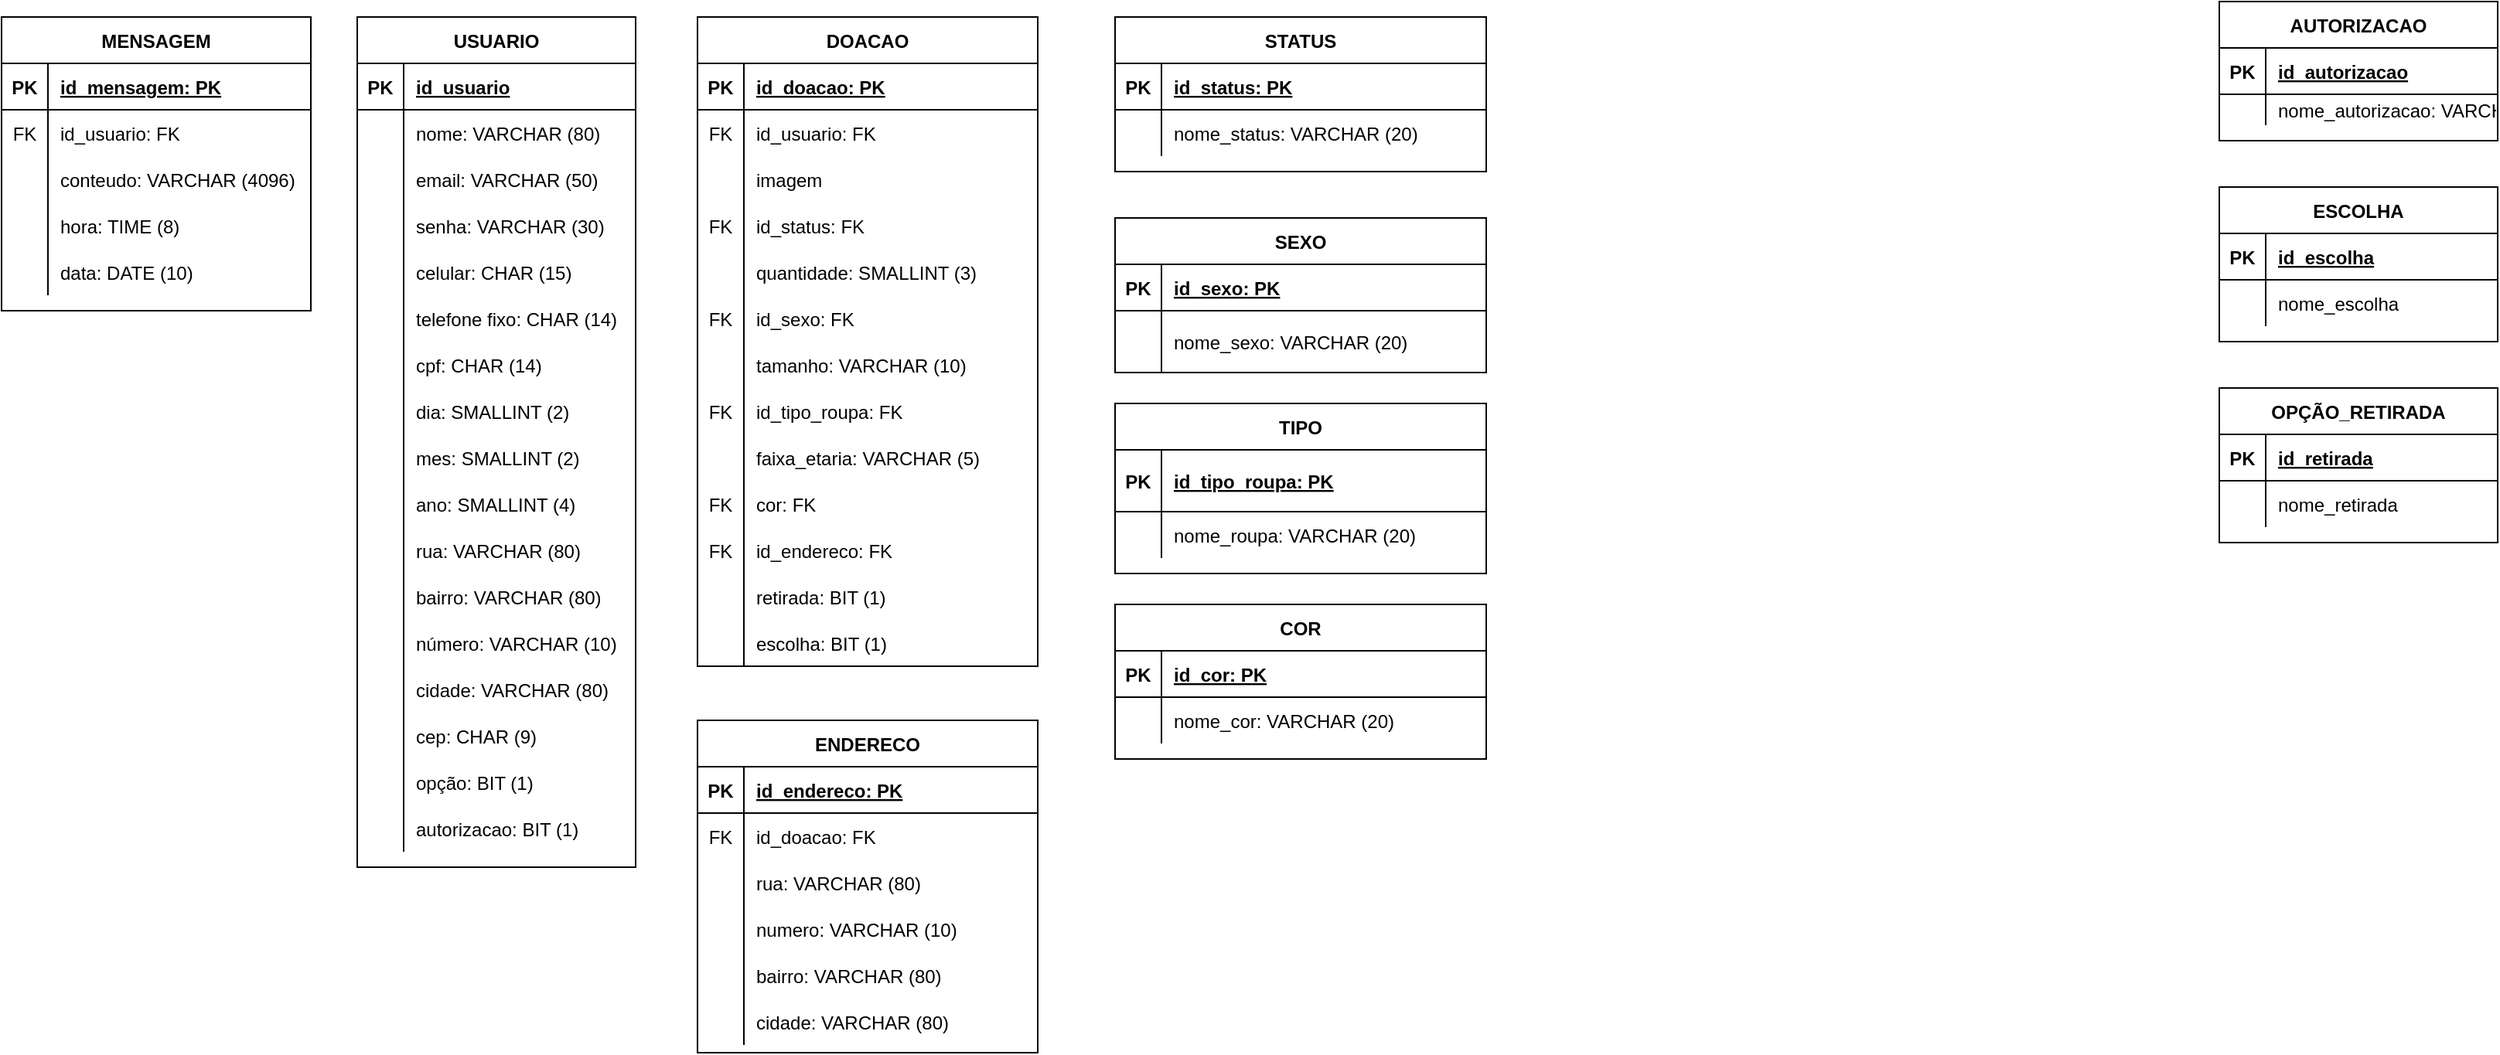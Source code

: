 <mxfile>
    <diagram id="WdIqG_WrLIGynlAPMwND" name="Page-1">
        <mxGraphModel dx="513" dy="622" grid="1" gridSize="10" guides="1" tooltips="1" connect="1" arrows="1" fold="1" page="1" pageScale="1" pageWidth="827" pageHeight="1169" math="0" shadow="0">
            <root>
                <mxCell id="0"/>
                <mxCell id="1" parent="0"/>
                <mxCell id="_N3pJeValZfJ7dZOdh7B-1" value="MENSAGEM" style="shape=table;startSize=30;container=1;collapsible=1;childLayout=tableLayout;fixedRows=1;rowLines=0;fontStyle=1;align=center;resizeLast=1;" parent="1" vertex="1">
                    <mxGeometry x="40" y="40" width="200" height="190" as="geometry"/>
                </mxCell>
                <mxCell id="_N3pJeValZfJ7dZOdh7B-2" value="" style="shape=partialRectangle;collapsible=0;dropTarget=0;pointerEvents=0;fillColor=none;top=0;left=0;bottom=1;right=0;points=[[0,0.5],[1,0.5]];portConstraint=eastwest;" parent="_N3pJeValZfJ7dZOdh7B-1" vertex="1">
                    <mxGeometry y="30" width="200" height="30" as="geometry"/>
                </mxCell>
                <mxCell id="_N3pJeValZfJ7dZOdh7B-3" value="PK" style="shape=partialRectangle;connectable=0;fillColor=none;top=0;left=0;bottom=0;right=0;fontStyle=1;overflow=hidden;" parent="_N3pJeValZfJ7dZOdh7B-2" vertex="1">
                    <mxGeometry width="30" height="30" as="geometry"/>
                </mxCell>
                <mxCell id="_N3pJeValZfJ7dZOdh7B-4" value="id_mensagem: PK" style="shape=partialRectangle;connectable=0;fillColor=none;top=0;left=0;bottom=0;right=0;align=left;spacingLeft=6;fontStyle=5;overflow=hidden;" parent="_N3pJeValZfJ7dZOdh7B-2" vertex="1">
                    <mxGeometry x="30" width="170" height="30" as="geometry"/>
                </mxCell>
                <mxCell id="_N3pJeValZfJ7dZOdh7B-48" value="" style="shape=partialRectangle;collapsible=0;dropTarget=0;pointerEvents=0;fillColor=none;top=0;left=0;bottom=0;right=0;points=[[0,0.5],[1,0.5]];portConstraint=eastwest;" parent="_N3pJeValZfJ7dZOdh7B-1" vertex="1">
                    <mxGeometry y="60" width="200" height="30" as="geometry"/>
                </mxCell>
                <mxCell id="_N3pJeValZfJ7dZOdh7B-49" value="FK" style="shape=partialRectangle;connectable=0;fillColor=none;top=0;left=0;bottom=0;right=0;fontStyle=0;overflow=hidden;" parent="_N3pJeValZfJ7dZOdh7B-48" vertex="1">
                    <mxGeometry width="30" height="30" as="geometry"/>
                </mxCell>
                <mxCell id="_N3pJeValZfJ7dZOdh7B-50" value="id_usuario: FK" style="shape=partialRectangle;connectable=0;fillColor=none;top=0;left=0;bottom=0;right=0;align=left;spacingLeft=6;fontStyle=0;overflow=hidden;" parent="_N3pJeValZfJ7dZOdh7B-48" vertex="1">
                    <mxGeometry x="30" width="170" height="30" as="geometry"/>
                </mxCell>
                <mxCell id="_N3pJeValZfJ7dZOdh7B-8" value="" style="shape=partialRectangle;collapsible=0;dropTarget=0;pointerEvents=0;fillColor=none;top=0;left=0;bottom=0;right=0;points=[[0,0.5],[1,0.5]];portConstraint=eastwest;" parent="_N3pJeValZfJ7dZOdh7B-1" vertex="1">
                    <mxGeometry y="90" width="200" height="30" as="geometry"/>
                </mxCell>
                <mxCell id="_N3pJeValZfJ7dZOdh7B-9" value="" style="shape=partialRectangle;connectable=0;fillColor=none;top=0;left=0;bottom=0;right=0;editable=1;overflow=hidden;" parent="_N3pJeValZfJ7dZOdh7B-8" vertex="1">
                    <mxGeometry width="30" height="30" as="geometry"/>
                </mxCell>
                <mxCell id="_N3pJeValZfJ7dZOdh7B-10" value="conteudo: VARCHAR (4096)" style="shape=partialRectangle;connectable=0;fillColor=none;top=0;left=0;bottom=0;right=0;align=left;spacingLeft=6;overflow=hidden;" parent="_N3pJeValZfJ7dZOdh7B-8" vertex="1">
                    <mxGeometry x="30" width="170" height="30" as="geometry"/>
                </mxCell>
                <mxCell id="_N3pJeValZfJ7dZOdh7B-11" value="" style="shape=partialRectangle;collapsible=0;dropTarget=0;pointerEvents=0;fillColor=none;top=0;left=0;bottom=0;right=0;points=[[0,0.5],[1,0.5]];portConstraint=eastwest;" parent="_N3pJeValZfJ7dZOdh7B-1" vertex="1">
                    <mxGeometry y="120" width="200" height="30" as="geometry"/>
                </mxCell>
                <mxCell id="_N3pJeValZfJ7dZOdh7B-12" value="" style="shape=partialRectangle;connectable=0;fillColor=none;top=0;left=0;bottom=0;right=0;editable=1;overflow=hidden;" parent="_N3pJeValZfJ7dZOdh7B-11" vertex="1">
                    <mxGeometry width="30" height="30" as="geometry"/>
                </mxCell>
                <mxCell id="_N3pJeValZfJ7dZOdh7B-13" value="hora: TIME (8)" style="shape=partialRectangle;connectable=0;fillColor=none;top=0;left=0;bottom=0;right=0;align=left;spacingLeft=6;overflow=hidden;" parent="_N3pJeValZfJ7dZOdh7B-11" vertex="1">
                    <mxGeometry x="30" width="170" height="30" as="geometry"/>
                </mxCell>
                <mxCell id="_N3pJeValZfJ7dZOdh7B-41" value="" style="shape=partialRectangle;collapsible=0;dropTarget=0;pointerEvents=0;fillColor=none;top=0;left=0;bottom=0;right=0;points=[[0,0.5],[1,0.5]];portConstraint=eastwest;" parent="_N3pJeValZfJ7dZOdh7B-1" vertex="1">
                    <mxGeometry y="150" width="200" height="30" as="geometry"/>
                </mxCell>
                <mxCell id="_N3pJeValZfJ7dZOdh7B-42" value="" style="shape=partialRectangle;connectable=0;fillColor=none;top=0;left=0;bottom=0;right=0;editable=1;overflow=hidden;" parent="_N3pJeValZfJ7dZOdh7B-41" vertex="1">
                    <mxGeometry width="30" height="30" as="geometry"/>
                </mxCell>
                <mxCell id="_N3pJeValZfJ7dZOdh7B-43" value="data: DATE (10)" style="shape=partialRectangle;connectable=0;fillColor=none;top=0;left=0;bottom=0;right=0;align=left;spacingLeft=6;overflow=hidden;" parent="_N3pJeValZfJ7dZOdh7B-41" vertex="1">
                    <mxGeometry x="30" width="170" height="30" as="geometry"/>
                </mxCell>
                <mxCell id="_N3pJeValZfJ7dZOdh7B-14" value="USUARIO" style="shape=table;startSize=30;container=1;collapsible=1;childLayout=tableLayout;fixedRows=1;rowLines=0;fontStyle=1;align=center;resizeLast=1;" parent="1" vertex="1">
                    <mxGeometry x="270" y="40" width="180" height="550" as="geometry"/>
                </mxCell>
                <mxCell id="_N3pJeValZfJ7dZOdh7B-15" value="" style="shape=partialRectangle;collapsible=0;dropTarget=0;pointerEvents=0;fillColor=none;top=0;left=0;bottom=1;right=0;points=[[0,0.5],[1,0.5]];portConstraint=eastwest;" parent="_N3pJeValZfJ7dZOdh7B-14" vertex="1">
                    <mxGeometry y="30" width="180" height="30" as="geometry"/>
                </mxCell>
                <mxCell id="_N3pJeValZfJ7dZOdh7B-16" value="PK" style="shape=partialRectangle;connectable=0;fillColor=none;top=0;left=0;bottom=0;right=0;fontStyle=1;overflow=hidden;" parent="_N3pJeValZfJ7dZOdh7B-15" vertex="1">
                    <mxGeometry width="30" height="30" as="geometry"/>
                </mxCell>
                <mxCell id="_N3pJeValZfJ7dZOdh7B-17" value="id_usuario" style="shape=partialRectangle;connectable=0;fillColor=none;top=0;left=0;bottom=0;right=0;align=left;spacingLeft=6;fontStyle=5;overflow=hidden;" parent="_N3pJeValZfJ7dZOdh7B-15" vertex="1">
                    <mxGeometry x="30" width="150" height="30" as="geometry"/>
                </mxCell>
                <mxCell id="_N3pJeValZfJ7dZOdh7B-21" value="" style="shape=partialRectangle;collapsible=0;dropTarget=0;pointerEvents=0;fillColor=none;top=0;left=0;bottom=0;right=0;points=[[0,0.5],[1,0.5]];portConstraint=eastwest;" parent="_N3pJeValZfJ7dZOdh7B-14" vertex="1">
                    <mxGeometry y="60" width="180" height="30" as="geometry"/>
                </mxCell>
                <mxCell id="_N3pJeValZfJ7dZOdh7B-22" value="" style="shape=partialRectangle;connectable=0;fillColor=none;top=0;left=0;bottom=0;right=0;editable=1;overflow=hidden;" parent="_N3pJeValZfJ7dZOdh7B-21" vertex="1">
                    <mxGeometry width="30" height="30" as="geometry"/>
                </mxCell>
                <mxCell id="_N3pJeValZfJ7dZOdh7B-23" value="nome: VARCHAR (80) " style="shape=partialRectangle;connectable=0;fillColor=none;top=0;left=0;bottom=0;right=0;align=left;spacingLeft=6;overflow=hidden;" parent="_N3pJeValZfJ7dZOdh7B-21" vertex="1">
                    <mxGeometry x="30" width="150" height="30" as="geometry"/>
                </mxCell>
                <mxCell id="_N3pJeValZfJ7dZOdh7B-51" value="" style="shape=partialRectangle;collapsible=0;dropTarget=0;pointerEvents=0;fillColor=none;top=0;left=0;bottom=0;right=0;points=[[0,0.5],[1,0.5]];portConstraint=eastwest;" parent="_N3pJeValZfJ7dZOdh7B-14" vertex="1">
                    <mxGeometry y="90" width="180" height="30" as="geometry"/>
                </mxCell>
                <mxCell id="_N3pJeValZfJ7dZOdh7B-52" value="" style="shape=partialRectangle;connectable=0;fillColor=none;top=0;left=0;bottom=0;right=0;editable=1;overflow=hidden;" parent="_N3pJeValZfJ7dZOdh7B-51" vertex="1">
                    <mxGeometry width="30" height="30" as="geometry"/>
                </mxCell>
                <mxCell id="_N3pJeValZfJ7dZOdh7B-53" value="email: VARCHAR (50)" style="shape=partialRectangle;connectable=0;fillColor=none;top=0;left=0;bottom=0;right=0;align=left;spacingLeft=6;overflow=hidden;" parent="_N3pJeValZfJ7dZOdh7B-51" vertex="1">
                    <mxGeometry x="30" width="150" height="30" as="geometry"/>
                </mxCell>
                <mxCell id="_N3pJeValZfJ7dZOdh7B-54" value="" style="shape=partialRectangle;collapsible=0;dropTarget=0;pointerEvents=0;fillColor=none;top=0;left=0;bottom=0;right=0;points=[[0,0.5],[1,0.5]];portConstraint=eastwest;" parent="_N3pJeValZfJ7dZOdh7B-14" vertex="1">
                    <mxGeometry y="120" width="180" height="30" as="geometry"/>
                </mxCell>
                <mxCell id="_N3pJeValZfJ7dZOdh7B-55" value="" style="shape=partialRectangle;connectable=0;fillColor=none;top=0;left=0;bottom=0;right=0;editable=1;overflow=hidden;" parent="_N3pJeValZfJ7dZOdh7B-54" vertex="1">
                    <mxGeometry width="30" height="30" as="geometry"/>
                </mxCell>
                <mxCell id="_N3pJeValZfJ7dZOdh7B-56" value="senha: VARCHAR (30)" style="shape=partialRectangle;connectable=0;fillColor=none;top=0;left=0;bottom=0;right=0;align=left;spacingLeft=6;overflow=hidden;" parent="_N3pJeValZfJ7dZOdh7B-54" vertex="1">
                    <mxGeometry x="30" width="150" height="30" as="geometry"/>
                </mxCell>
                <mxCell id="_N3pJeValZfJ7dZOdh7B-57" value="" style="shape=partialRectangle;collapsible=0;dropTarget=0;pointerEvents=0;fillColor=none;top=0;left=0;bottom=0;right=0;points=[[0,0.5],[1,0.5]];portConstraint=eastwest;" parent="_N3pJeValZfJ7dZOdh7B-14" vertex="1">
                    <mxGeometry y="150" width="180" height="30" as="geometry"/>
                </mxCell>
                <mxCell id="_N3pJeValZfJ7dZOdh7B-58" value="" style="shape=partialRectangle;connectable=0;fillColor=none;top=0;left=0;bottom=0;right=0;editable=1;overflow=hidden;" parent="_N3pJeValZfJ7dZOdh7B-57" vertex="1">
                    <mxGeometry width="30" height="30" as="geometry"/>
                </mxCell>
                <mxCell id="_N3pJeValZfJ7dZOdh7B-59" value="celular: CHAR (15)" style="shape=partialRectangle;connectable=0;fillColor=none;top=0;left=0;bottom=0;right=0;align=left;spacingLeft=6;overflow=hidden;" parent="_N3pJeValZfJ7dZOdh7B-57" vertex="1">
                    <mxGeometry x="30" width="150" height="30" as="geometry"/>
                </mxCell>
                <mxCell id="_N3pJeValZfJ7dZOdh7B-60" value="" style="shape=partialRectangle;collapsible=0;dropTarget=0;pointerEvents=0;fillColor=none;top=0;left=0;bottom=0;right=0;points=[[0,0.5],[1,0.5]];portConstraint=eastwest;" parent="_N3pJeValZfJ7dZOdh7B-14" vertex="1">
                    <mxGeometry y="180" width="180" height="30" as="geometry"/>
                </mxCell>
                <mxCell id="_N3pJeValZfJ7dZOdh7B-61" value="" style="shape=partialRectangle;connectable=0;fillColor=none;top=0;left=0;bottom=0;right=0;editable=1;overflow=hidden;" parent="_N3pJeValZfJ7dZOdh7B-60" vertex="1">
                    <mxGeometry width="30" height="30" as="geometry"/>
                </mxCell>
                <mxCell id="_N3pJeValZfJ7dZOdh7B-62" value="telefone fixo: CHAR (14)" style="shape=partialRectangle;connectable=0;fillColor=none;top=0;left=0;bottom=0;right=0;align=left;spacingLeft=6;overflow=hidden;" parent="_N3pJeValZfJ7dZOdh7B-60" vertex="1">
                    <mxGeometry x="30" width="150" height="30" as="geometry"/>
                </mxCell>
                <mxCell id="_N3pJeValZfJ7dZOdh7B-18" value="" style="shape=partialRectangle;collapsible=0;dropTarget=0;pointerEvents=0;fillColor=none;top=0;left=0;bottom=0;right=0;points=[[0,0.5],[1,0.5]];portConstraint=eastwest;" parent="_N3pJeValZfJ7dZOdh7B-14" vertex="1">
                    <mxGeometry y="210" width="180" height="30" as="geometry"/>
                </mxCell>
                <mxCell id="_N3pJeValZfJ7dZOdh7B-19" value="" style="shape=partialRectangle;connectable=0;fillColor=none;top=0;left=0;bottom=0;right=0;editable=1;overflow=hidden;" parent="_N3pJeValZfJ7dZOdh7B-18" vertex="1">
                    <mxGeometry width="30" height="30" as="geometry"/>
                </mxCell>
                <mxCell id="_N3pJeValZfJ7dZOdh7B-20" value="cpf: CHAR (14)" style="shape=partialRectangle;connectable=0;fillColor=none;top=0;left=0;bottom=0;right=0;align=left;spacingLeft=6;overflow=hidden;" parent="_N3pJeValZfJ7dZOdh7B-18" vertex="1">
                    <mxGeometry x="30" width="150" height="30" as="geometry"/>
                </mxCell>
                <mxCell id="_N3pJeValZfJ7dZOdh7B-24" value="" style="shape=partialRectangle;collapsible=0;dropTarget=0;pointerEvents=0;fillColor=none;top=0;left=0;bottom=0;right=0;points=[[0,0.5],[1,0.5]];portConstraint=eastwest;" parent="_N3pJeValZfJ7dZOdh7B-14" vertex="1">
                    <mxGeometry y="240" width="180" height="30" as="geometry"/>
                </mxCell>
                <mxCell id="_N3pJeValZfJ7dZOdh7B-25" value="" style="shape=partialRectangle;connectable=0;fillColor=none;top=0;left=0;bottom=0;right=0;editable=1;overflow=hidden;" parent="_N3pJeValZfJ7dZOdh7B-24" vertex="1">
                    <mxGeometry width="30" height="30" as="geometry"/>
                </mxCell>
                <mxCell id="_N3pJeValZfJ7dZOdh7B-26" value="dia: SMALLINT (2)" style="shape=partialRectangle;connectable=0;fillColor=none;top=0;left=0;bottom=0;right=0;align=left;spacingLeft=6;overflow=hidden;" parent="_N3pJeValZfJ7dZOdh7B-24" vertex="1">
                    <mxGeometry x="30" width="150" height="30" as="geometry"/>
                </mxCell>
                <mxCell id="5IB92Q8o0LLoQ4hOtrW1-2" value="" style="shape=partialRectangle;collapsible=0;dropTarget=0;pointerEvents=0;fillColor=none;top=0;left=0;bottom=0;right=0;points=[[0,0.5],[1,0.5]];portConstraint=eastwest;" parent="_N3pJeValZfJ7dZOdh7B-14" vertex="1">
                    <mxGeometry y="270" width="180" height="30" as="geometry"/>
                </mxCell>
                <mxCell id="5IB92Q8o0LLoQ4hOtrW1-3" value="" style="shape=partialRectangle;connectable=0;fillColor=none;top=0;left=0;bottom=0;right=0;editable=1;overflow=hidden;" parent="5IB92Q8o0LLoQ4hOtrW1-2" vertex="1">
                    <mxGeometry width="30" height="30" as="geometry"/>
                </mxCell>
                <mxCell id="5IB92Q8o0LLoQ4hOtrW1-4" value="mes: SMALLINT (2)" style="shape=partialRectangle;connectable=0;fillColor=none;top=0;left=0;bottom=0;right=0;align=left;spacingLeft=6;overflow=hidden;" parent="5IB92Q8o0LLoQ4hOtrW1-2" vertex="1">
                    <mxGeometry x="30" width="150" height="30" as="geometry"/>
                </mxCell>
                <mxCell id="5IB92Q8o0LLoQ4hOtrW1-5" value="" style="shape=partialRectangle;collapsible=0;dropTarget=0;pointerEvents=0;fillColor=none;top=0;left=0;bottom=0;right=0;points=[[0,0.5],[1,0.5]];portConstraint=eastwest;" parent="_N3pJeValZfJ7dZOdh7B-14" vertex="1">
                    <mxGeometry y="300" width="180" height="30" as="geometry"/>
                </mxCell>
                <mxCell id="5IB92Q8o0LLoQ4hOtrW1-6" value="" style="shape=partialRectangle;connectable=0;fillColor=none;top=0;left=0;bottom=0;right=0;editable=1;overflow=hidden;" parent="5IB92Q8o0LLoQ4hOtrW1-5" vertex="1">
                    <mxGeometry width="30" height="30" as="geometry"/>
                </mxCell>
                <mxCell id="5IB92Q8o0LLoQ4hOtrW1-7" value="ano: SMALLINT (4)" style="shape=partialRectangle;connectable=0;fillColor=none;top=0;left=0;bottom=0;right=0;align=left;spacingLeft=6;overflow=hidden;" parent="5IB92Q8o0LLoQ4hOtrW1-5" vertex="1">
                    <mxGeometry x="30" width="150" height="30" as="geometry"/>
                </mxCell>
                <mxCell id="_N3pJeValZfJ7dZOdh7B-63" value="" style="shape=partialRectangle;collapsible=0;dropTarget=0;pointerEvents=0;fillColor=none;top=0;left=0;bottom=0;right=0;points=[[0,0.5],[1,0.5]];portConstraint=eastwest;" parent="_N3pJeValZfJ7dZOdh7B-14" vertex="1">
                    <mxGeometry y="330" width="180" height="30" as="geometry"/>
                </mxCell>
                <mxCell id="_N3pJeValZfJ7dZOdh7B-64" value="" style="shape=partialRectangle;connectable=0;fillColor=none;top=0;left=0;bottom=0;right=0;editable=1;overflow=hidden;" parent="_N3pJeValZfJ7dZOdh7B-63" vertex="1">
                    <mxGeometry width="30" height="30" as="geometry"/>
                </mxCell>
                <mxCell id="_N3pJeValZfJ7dZOdh7B-65" value="rua: VARCHAR (80)" style="shape=partialRectangle;connectable=0;fillColor=none;top=0;left=0;bottom=0;right=0;align=left;spacingLeft=6;overflow=hidden;" parent="_N3pJeValZfJ7dZOdh7B-63" vertex="1">
                    <mxGeometry x="30" width="150" height="30" as="geometry"/>
                </mxCell>
                <mxCell id="_N3pJeValZfJ7dZOdh7B-66" value="" style="shape=partialRectangle;collapsible=0;dropTarget=0;pointerEvents=0;fillColor=none;top=0;left=0;bottom=0;right=0;points=[[0,0.5],[1,0.5]];portConstraint=eastwest;" parent="_N3pJeValZfJ7dZOdh7B-14" vertex="1">
                    <mxGeometry y="360" width="180" height="30" as="geometry"/>
                </mxCell>
                <mxCell id="_N3pJeValZfJ7dZOdh7B-67" value="" style="shape=partialRectangle;connectable=0;fillColor=none;top=0;left=0;bottom=0;right=0;editable=1;overflow=hidden;" parent="_N3pJeValZfJ7dZOdh7B-66" vertex="1">
                    <mxGeometry width="30" height="30" as="geometry"/>
                </mxCell>
                <mxCell id="_N3pJeValZfJ7dZOdh7B-68" value="bairro: VARCHAR (80)" style="shape=partialRectangle;connectable=0;fillColor=none;top=0;left=0;bottom=0;right=0;align=left;spacingLeft=6;overflow=hidden;" parent="_N3pJeValZfJ7dZOdh7B-66" vertex="1">
                    <mxGeometry x="30" width="150" height="30" as="geometry"/>
                </mxCell>
                <mxCell id="_N3pJeValZfJ7dZOdh7B-69" value="" style="shape=partialRectangle;collapsible=0;dropTarget=0;pointerEvents=0;fillColor=none;top=0;left=0;bottom=0;right=0;points=[[0,0.5],[1,0.5]];portConstraint=eastwest;" parent="_N3pJeValZfJ7dZOdh7B-14" vertex="1">
                    <mxGeometry y="390" width="180" height="30" as="geometry"/>
                </mxCell>
                <mxCell id="_N3pJeValZfJ7dZOdh7B-70" value="" style="shape=partialRectangle;connectable=0;fillColor=none;top=0;left=0;bottom=0;right=0;editable=1;overflow=hidden;" parent="_N3pJeValZfJ7dZOdh7B-69" vertex="1">
                    <mxGeometry width="30" height="30" as="geometry"/>
                </mxCell>
                <mxCell id="_N3pJeValZfJ7dZOdh7B-71" value="número: VARCHAR (10)" style="shape=partialRectangle;connectable=0;fillColor=none;top=0;left=0;bottom=0;right=0;align=left;spacingLeft=6;overflow=hidden;" parent="_N3pJeValZfJ7dZOdh7B-69" vertex="1">
                    <mxGeometry x="30" width="150" height="30" as="geometry"/>
                </mxCell>
                <mxCell id="_N3pJeValZfJ7dZOdh7B-72" value="" style="shape=partialRectangle;collapsible=0;dropTarget=0;pointerEvents=0;fillColor=none;top=0;left=0;bottom=0;right=0;points=[[0,0.5],[1,0.5]];portConstraint=eastwest;" parent="_N3pJeValZfJ7dZOdh7B-14" vertex="1">
                    <mxGeometry y="420" width="180" height="30" as="geometry"/>
                </mxCell>
                <mxCell id="_N3pJeValZfJ7dZOdh7B-73" value="" style="shape=partialRectangle;connectable=0;fillColor=none;top=0;left=0;bottom=0;right=0;editable=1;overflow=hidden;" parent="_N3pJeValZfJ7dZOdh7B-72" vertex="1">
                    <mxGeometry width="30" height="30" as="geometry"/>
                </mxCell>
                <mxCell id="_N3pJeValZfJ7dZOdh7B-74" value="cidade: VARCHAR (80)" style="shape=partialRectangle;connectable=0;fillColor=none;top=0;left=0;bottom=0;right=0;align=left;spacingLeft=6;overflow=hidden;" parent="_N3pJeValZfJ7dZOdh7B-72" vertex="1">
                    <mxGeometry x="30" width="150" height="30" as="geometry"/>
                </mxCell>
                <mxCell id="f5-6fPK_kJuyyTnH8aLe-5" value="" style="shape=partialRectangle;collapsible=0;dropTarget=0;pointerEvents=0;fillColor=none;top=0;left=0;bottom=0;right=0;points=[[0,0.5],[1,0.5]];portConstraint=eastwest;" parent="_N3pJeValZfJ7dZOdh7B-14" vertex="1">
                    <mxGeometry y="450" width="180" height="30" as="geometry"/>
                </mxCell>
                <mxCell id="f5-6fPK_kJuyyTnH8aLe-6" value="" style="shape=partialRectangle;connectable=0;fillColor=none;top=0;left=0;bottom=0;right=0;editable=1;overflow=hidden;" parent="f5-6fPK_kJuyyTnH8aLe-5" vertex="1">
                    <mxGeometry width="30" height="30" as="geometry"/>
                </mxCell>
                <mxCell id="f5-6fPK_kJuyyTnH8aLe-7" value="cep: CHAR (9)" style="shape=partialRectangle;connectable=0;fillColor=none;top=0;left=0;bottom=0;right=0;align=left;spacingLeft=6;overflow=hidden;" parent="f5-6fPK_kJuyyTnH8aLe-5" vertex="1">
                    <mxGeometry x="30" width="150" height="30" as="geometry"/>
                </mxCell>
                <mxCell id="_N3pJeValZfJ7dZOdh7B-78" value="" style="shape=partialRectangle;collapsible=0;dropTarget=0;pointerEvents=0;fillColor=none;top=0;left=0;bottom=0;right=0;points=[[0,0.5],[1,0.5]];portConstraint=eastwest;" parent="_N3pJeValZfJ7dZOdh7B-14" vertex="1">
                    <mxGeometry y="480" width="180" height="30" as="geometry"/>
                </mxCell>
                <mxCell id="_N3pJeValZfJ7dZOdh7B-79" value="" style="shape=partialRectangle;connectable=0;fillColor=none;top=0;left=0;bottom=0;right=0;editable=1;overflow=hidden;" parent="_N3pJeValZfJ7dZOdh7B-78" vertex="1">
                    <mxGeometry width="30" height="30" as="geometry"/>
                </mxCell>
                <mxCell id="_N3pJeValZfJ7dZOdh7B-80" value="opção: BIT (1) " style="shape=partialRectangle;connectable=0;fillColor=none;top=0;left=0;bottom=0;right=0;align=left;spacingLeft=6;overflow=hidden;" parent="_N3pJeValZfJ7dZOdh7B-78" vertex="1">
                    <mxGeometry x="30" width="150" height="30" as="geometry"/>
                </mxCell>
                <mxCell id="_N3pJeValZfJ7dZOdh7B-75" value="" style="shape=partialRectangle;collapsible=0;dropTarget=0;pointerEvents=0;fillColor=none;top=0;left=0;bottom=0;right=0;points=[[0,0.5],[1,0.5]];portConstraint=eastwest;" parent="_N3pJeValZfJ7dZOdh7B-14" vertex="1">
                    <mxGeometry y="510" width="180" height="30" as="geometry"/>
                </mxCell>
                <mxCell id="_N3pJeValZfJ7dZOdh7B-76" value="" style="shape=partialRectangle;connectable=0;fillColor=none;top=0;left=0;bottom=0;right=0;editable=1;overflow=hidden;" parent="_N3pJeValZfJ7dZOdh7B-75" vertex="1">
                    <mxGeometry width="30" height="30" as="geometry"/>
                </mxCell>
                <mxCell id="_N3pJeValZfJ7dZOdh7B-77" value="autorizacao: BIT (1)" style="shape=partialRectangle;connectable=0;fillColor=none;top=0;left=0;bottom=0;right=0;align=left;spacingLeft=6;overflow=hidden;" parent="_N3pJeValZfJ7dZOdh7B-75" vertex="1">
                    <mxGeometry x="30" width="150" height="30" as="geometry"/>
                </mxCell>
                <mxCell id="_N3pJeValZfJ7dZOdh7B-27" value="DOACAO" style="shape=table;startSize=30;container=1;collapsible=1;childLayout=tableLayout;fixedRows=1;rowLines=0;fontStyle=1;align=center;resizeLast=1;" parent="1" vertex="1">
                    <mxGeometry x="490" y="40" width="220" height="420" as="geometry"/>
                </mxCell>
                <mxCell id="_N3pJeValZfJ7dZOdh7B-28" value="" style="shape=partialRectangle;collapsible=0;dropTarget=0;pointerEvents=0;fillColor=none;top=0;left=0;bottom=1;right=0;points=[[0,0.5],[1,0.5]];portConstraint=eastwest;" parent="_N3pJeValZfJ7dZOdh7B-27" vertex="1">
                    <mxGeometry y="30" width="220" height="30" as="geometry"/>
                </mxCell>
                <mxCell id="_N3pJeValZfJ7dZOdh7B-29" value="PK" style="shape=partialRectangle;connectable=0;fillColor=none;top=0;left=0;bottom=0;right=0;fontStyle=1;overflow=hidden;" parent="_N3pJeValZfJ7dZOdh7B-28" vertex="1">
                    <mxGeometry width="30" height="30" as="geometry"/>
                </mxCell>
                <mxCell id="_N3pJeValZfJ7dZOdh7B-30" value="id_doacao: PK" style="shape=partialRectangle;connectable=0;fillColor=none;top=0;left=0;bottom=0;right=0;align=left;spacingLeft=6;fontStyle=5;overflow=hidden;" parent="_N3pJeValZfJ7dZOdh7B-28" vertex="1">
                    <mxGeometry x="30" width="190" height="30" as="geometry"/>
                </mxCell>
                <mxCell id="_N3pJeValZfJ7dZOdh7B-81" value="" style="shape=partialRectangle;collapsible=0;dropTarget=0;pointerEvents=0;fillColor=none;top=0;left=0;bottom=0;right=0;points=[[0,0.5],[1,0.5]];portConstraint=eastwest;" parent="_N3pJeValZfJ7dZOdh7B-27" vertex="1">
                    <mxGeometry y="60" width="220" height="30" as="geometry"/>
                </mxCell>
                <mxCell id="_N3pJeValZfJ7dZOdh7B-82" value="FK" style="shape=partialRectangle;connectable=0;fillColor=none;top=0;left=0;bottom=0;right=0;fontStyle=0;overflow=hidden;" parent="_N3pJeValZfJ7dZOdh7B-81" vertex="1">
                    <mxGeometry width="30" height="30" as="geometry"/>
                </mxCell>
                <mxCell id="_N3pJeValZfJ7dZOdh7B-83" value="id_usuario: FK" style="shape=partialRectangle;connectable=0;fillColor=none;top=0;left=0;bottom=0;right=0;align=left;spacingLeft=6;fontStyle=0;overflow=hidden;" parent="_N3pJeValZfJ7dZOdh7B-81" vertex="1">
                    <mxGeometry x="30" width="190" height="30" as="geometry"/>
                </mxCell>
                <mxCell id="_N3pJeValZfJ7dZOdh7B-31" value="" style="shape=partialRectangle;collapsible=0;dropTarget=0;pointerEvents=0;fillColor=none;top=0;left=0;bottom=0;right=0;points=[[0,0.5],[1,0.5]];portConstraint=eastwest;" parent="_N3pJeValZfJ7dZOdh7B-27" vertex="1">
                    <mxGeometry y="90" width="220" height="30" as="geometry"/>
                </mxCell>
                <mxCell id="_N3pJeValZfJ7dZOdh7B-32" value="" style="shape=partialRectangle;connectable=0;fillColor=none;top=0;left=0;bottom=0;right=0;editable=1;overflow=hidden;" parent="_N3pJeValZfJ7dZOdh7B-31" vertex="1">
                    <mxGeometry width="30" height="30" as="geometry"/>
                </mxCell>
                <mxCell id="_N3pJeValZfJ7dZOdh7B-33" value="imagem" style="shape=partialRectangle;connectable=0;fillColor=none;top=0;left=0;bottom=0;right=0;align=left;spacingLeft=6;overflow=hidden;" parent="_N3pJeValZfJ7dZOdh7B-31" vertex="1">
                    <mxGeometry x="30" width="190" height="30" as="geometry"/>
                </mxCell>
                <mxCell id="_N3pJeValZfJ7dZOdh7B-34" value="" style="shape=partialRectangle;collapsible=0;dropTarget=0;pointerEvents=0;fillColor=none;top=0;left=0;bottom=0;right=0;points=[[0,0.5],[1,0.5]];portConstraint=eastwest;" parent="_N3pJeValZfJ7dZOdh7B-27" vertex="1">
                    <mxGeometry y="120" width="220" height="30" as="geometry"/>
                </mxCell>
                <mxCell id="_N3pJeValZfJ7dZOdh7B-35" value="FK" style="shape=partialRectangle;connectable=0;fillColor=none;top=0;left=0;bottom=0;right=0;editable=1;overflow=hidden;" parent="_N3pJeValZfJ7dZOdh7B-34" vertex="1">
                    <mxGeometry width="30" height="30" as="geometry"/>
                </mxCell>
                <mxCell id="_N3pJeValZfJ7dZOdh7B-36" value="id_status: FK" style="shape=partialRectangle;connectable=0;fillColor=none;top=0;left=0;bottom=0;right=0;align=left;spacingLeft=6;overflow=hidden;" parent="_N3pJeValZfJ7dZOdh7B-34" vertex="1">
                    <mxGeometry x="30" width="190" height="30" as="geometry"/>
                </mxCell>
                <mxCell id="_N3pJeValZfJ7dZOdh7B-37" value="" style="shape=partialRectangle;collapsible=0;dropTarget=0;pointerEvents=0;fillColor=none;top=0;left=0;bottom=0;right=0;points=[[0,0.5],[1,0.5]];portConstraint=eastwest;" parent="_N3pJeValZfJ7dZOdh7B-27" vertex="1">
                    <mxGeometry y="150" width="220" height="30" as="geometry"/>
                </mxCell>
                <mxCell id="_N3pJeValZfJ7dZOdh7B-38" value="" style="shape=partialRectangle;connectable=0;fillColor=none;top=0;left=0;bottom=0;right=0;editable=1;overflow=hidden;" parent="_N3pJeValZfJ7dZOdh7B-37" vertex="1">
                    <mxGeometry width="30" height="30" as="geometry"/>
                </mxCell>
                <mxCell id="_N3pJeValZfJ7dZOdh7B-39" value="quantidade: SMALLINT (3)" style="shape=partialRectangle;connectable=0;fillColor=none;top=0;left=0;bottom=0;right=0;align=left;spacingLeft=6;overflow=hidden;" parent="_N3pJeValZfJ7dZOdh7B-37" vertex="1">
                    <mxGeometry x="30" width="190" height="30" as="geometry"/>
                </mxCell>
                <mxCell id="_N3pJeValZfJ7dZOdh7B-84" value="" style="shape=partialRectangle;collapsible=0;dropTarget=0;pointerEvents=0;fillColor=none;top=0;left=0;bottom=0;right=0;points=[[0,0.5],[1,0.5]];portConstraint=eastwest;" parent="_N3pJeValZfJ7dZOdh7B-27" vertex="1">
                    <mxGeometry y="180" width="220" height="30" as="geometry"/>
                </mxCell>
                <mxCell id="_N3pJeValZfJ7dZOdh7B-85" value="FK" style="shape=partialRectangle;connectable=0;fillColor=none;top=0;left=0;bottom=0;right=0;editable=1;overflow=hidden;" parent="_N3pJeValZfJ7dZOdh7B-84" vertex="1">
                    <mxGeometry width="30" height="30" as="geometry"/>
                </mxCell>
                <mxCell id="_N3pJeValZfJ7dZOdh7B-86" value="id_sexo: FK" style="shape=partialRectangle;connectable=0;fillColor=none;top=0;left=0;bottom=0;right=0;align=left;spacingLeft=6;overflow=hidden;" parent="_N3pJeValZfJ7dZOdh7B-84" vertex="1">
                    <mxGeometry x="30" width="190" height="30" as="geometry"/>
                </mxCell>
                <mxCell id="_N3pJeValZfJ7dZOdh7B-87" value="" style="shape=partialRectangle;collapsible=0;dropTarget=0;pointerEvents=0;fillColor=none;top=0;left=0;bottom=0;right=0;points=[[0,0.5],[1,0.5]];portConstraint=eastwest;" parent="_N3pJeValZfJ7dZOdh7B-27" vertex="1">
                    <mxGeometry y="210" width="220" height="30" as="geometry"/>
                </mxCell>
                <mxCell id="_N3pJeValZfJ7dZOdh7B-88" value="" style="shape=partialRectangle;connectable=0;fillColor=none;top=0;left=0;bottom=0;right=0;editable=1;overflow=hidden;" parent="_N3pJeValZfJ7dZOdh7B-87" vertex="1">
                    <mxGeometry width="30" height="30" as="geometry"/>
                </mxCell>
                <mxCell id="_N3pJeValZfJ7dZOdh7B-89" value="tamanho: VARCHAR (10)" style="shape=partialRectangle;connectable=0;fillColor=none;top=0;left=0;bottom=0;right=0;align=left;spacingLeft=6;overflow=hidden;" parent="_N3pJeValZfJ7dZOdh7B-87" vertex="1">
                    <mxGeometry x="30" width="190" height="30" as="geometry"/>
                </mxCell>
                <mxCell id="_N3pJeValZfJ7dZOdh7B-90" value="" style="shape=partialRectangle;collapsible=0;dropTarget=0;pointerEvents=0;fillColor=none;top=0;left=0;bottom=0;right=0;points=[[0,0.5],[1,0.5]];portConstraint=eastwest;" parent="_N3pJeValZfJ7dZOdh7B-27" vertex="1">
                    <mxGeometry y="240" width="220" height="30" as="geometry"/>
                </mxCell>
                <mxCell id="_N3pJeValZfJ7dZOdh7B-91" value="FK" style="shape=partialRectangle;connectable=0;fillColor=none;top=0;left=0;bottom=0;right=0;editable=1;overflow=hidden;" parent="_N3pJeValZfJ7dZOdh7B-90" vertex="1">
                    <mxGeometry width="30" height="30" as="geometry"/>
                </mxCell>
                <mxCell id="_N3pJeValZfJ7dZOdh7B-92" value="id_tipo_roupa: FK" style="shape=partialRectangle;connectable=0;fillColor=none;top=0;left=0;bottom=0;right=0;align=left;spacingLeft=6;overflow=hidden;" parent="_N3pJeValZfJ7dZOdh7B-90" vertex="1">
                    <mxGeometry x="30" width="190" height="30" as="geometry"/>
                </mxCell>
                <mxCell id="_N3pJeValZfJ7dZOdh7B-93" value="" style="shape=partialRectangle;collapsible=0;dropTarget=0;pointerEvents=0;fillColor=none;top=0;left=0;bottom=0;right=0;points=[[0,0.5],[1,0.5]];portConstraint=eastwest;" parent="_N3pJeValZfJ7dZOdh7B-27" vertex="1">
                    <mxGeometry y="270" width="220" height="30" as="geometry"/>
                </mxCell>
                <mxCell id="_N3pJeValZfJ7dZOdh7B-94" value="" style="shape=partialRectangle;connectable=0;fillColor=none;top=0;left=0;bottom=0;right=0;editable=1;overflow=hidden;" parent="_N3pJeValZfJ7dZOdh7B-93" vertex="1">
                    <mxGeometry width="30" height="30" as="geometry"/>
                </mxCell>
                <mxCell id="_N3pJeValZfJ7dZOdh7B-95" value="faixa_etaria: VARCHAR (5)" style="shape=partialRectangle;connectable=0;fillColor=none;top=0;left=0;bottom=0;right=0;align=left;spacingLeft=6;overflow=hidden;" parent="_N3pJeValZfJ7dZOdh7B-93" vertex="1">
                    <mxGeometry x="30" width="190" height="30" as="geometry"/>
                </mxCell>
                <mxCell id="_N3pJeValZfJ7dZOdh7B-96" value="" style="shape=partialRectangle;collapsible=0;dropTarget=0;pointerEvents=0;fillColor=none;top=0;left=0;bottom=0;right=0;points=[[0,0.5],[1,0.5]];portConstraint=eastwest;" parent="_N3pJeValZfJ7dZOdh7B-27" vertex="1">
                    <mxGeometry y="300" width="220" height="30" as="geometry"/>
                </mxCell>
                <mxCell id="_N3pJeValZfJ7dZOdh7B-97" value="FK" style="shape=partialRectangle;connectable=0;fillColor=none;top=0;left=0;bottom=0;right=0;editable=1;overflow=hidden;" parent="_N3pJeValZfJ7dZOdh7B-96" vertex="1">
                    <mxGeometry width="30" height="30" as="geometry"/>
                </mxCell>
                <mxCell id="_N3pJeValZfJ7dZOdh7B-98" value="cor: FK" style="shape=partialRectangle;connectable=0;fillColor=none;top=0;left=0;bottom=0;right=0;align=left;spacingLeft=6;overflow=hidden;" parent="_N3pJeValZfJ7dZOdh7B-96" vertex="1">
                    <mxGeometry x="30" width="190" height="30" as="geometry"/>
                </mxCell>
                <mxCell id="_N3pJeValZfJ7dZOdh7B-99" value="" style="shape=partialRectangle;collapsible=0;dropTarget=0;pointerEvents=0;fillColor=none;top=0;left=0;bottom=0;right=0;points=[[0,0.5],[1,0.5]];portConstraint=eastwest;" parent="_N3pJeValZfJ7dZOdh7B-27" vertex="1">
                    <mxGeometry y="330" width="220" height="30" as="geometry"/>
                </mxCell>
                <mxCell id="_N3pJeValZfJ7dZOdh7B-100" value="FK" style="shape=partialRectangle;connectable=0;fillColor=none;top=0;left=0;bottom=0;right=0;editable=1;overflow=hidden;" parent="_N3pJeValZfJ7dZOdh7B-99" vertex="1">
                    <mxGeometry width="30" height="30" as="geometry"/>
                </mxCell>
                <mxCell id="_N3pJeValZfJ7dZOdh7B-101" value="id_endereco: FK" style="shape=partialRectangle;connectable=0;fillColor=none;top=0;left=0;bottom=0;right=0;align=left;spacingLeft=6;overflow=hidden;" parent="_N3pJeValZfJ7dZOdh7B-99" vertex="1">
                    <mxGeometry x="30" width="190" height="30" as="geometry"/>
                </mxCell>
                <mxCell id="_N3pJeValZfJ7dZOdh7B-102" value="" style="shape=partialRectangle;collapsible=0;dropTarget=0;pointerEvents=0;fillColor=none;top=0;left=0;bottom=0;right=0;points=[[0,0.5],[1,0.5]];portConstraint=eastwest;" parent="_N3pJeValZfJ7dZOdh7B-27" vertex="1">
                    <mxGeometry y="360" width="220" height="30" as="geometry"/>
                </mxCell>
                <mxCell id="_N3pJeValZfJ7dZOdh7B-103" value="" style="shape=partialRectangle;connectable=0;fillColor=none;top=0;left=0;bottom=0;right=0;editable=1;overflow=hidden;" parent="_N3pJeValZfJ7dZOdh7B-102" vertex="1">
                    <mxGeometry width="30" height="30" as="geometry"/>
                </mxCell>
                <mxCell id="_N3pJeValZfJ7dZOdh7B-104" value="retirada: BIT (1)" style="shape=partialRectangle;connectable=0;fillColor=none;top=0;left=0;bottom=0;right=0;align=left;spacingLeft=6;overflow=hidden;" parent="_N3pJeValZfJ7dZOdh7B-102" vertex="1">
                    <mxGeometry x="30" width="190" height="30" as="geometry"/>
                </mxCell>
                <mxCell id="_N3pJeValZfJ7dZOdh7B-105" value="" style="shape=partialRectangle;collapsible=0;dropTarget=0;pointerEvents=0;fillColor=none;top=0;left=0;bottom=0;right=0;points=[[0,0.5],[1,0.5]];portConstraint=eastwest;" parent="_N3pJeValZfJ7dZOdh7B-27" vertex="1">
                    <mxGeometry y="390" width="220" height="30" as="geometry"/>
                </mxCell>
                <mxCell id="_N3pJeValZfJ7dZOdh7B-106" value="" style="shape=partialRectangle;connectable=0;fillColor=none;top=0;left=0;bottom=0;right=0;editable=1;overflow=hidden;" parent="_N3pJeValZfJ7dZOdh7B-105" vertex="1">
                    <mxGeometry width="30" height="30" as="geometry"/>
                </mxCell>
                <mxCell id="_N3pJeValZfJ7dZOdh7B-107" value="escolha: BIT (1)" style="shape=partialRectangle;connectable=0;fillColor=none;top=0;left=0;bottom=0;right=0;align=left;spacingLeft=6;overflow=hidden;" parent="_N3pJeValZfJ7dZOdh7B-105" vertex="1">
                    <mxGeometry x="30" width="190" height="30" as="geometry"/>
                </mxCell>
                <mxCell id="f5-6fPK_kJuyyTnH8aLe-8" value="STATUS" style="shape=table;startSize=30;container=1;collapsible=1;childLayout=tableLayout;fixedRows=1;rowLines=0;fontStyle=1;align=center;resizeLast=1;" parent="1" vertex="1">
                    <mxGeometry x="760" y="40" width="240" height="100" as="geometry"/>
                </mxCell>
                <mxCell id="f5-6fPK_kJuyyTnH8aLe-9" value="" style="shape=partialRectangle;collapsible=0;dropTarget=0;pointerEvents=0;fillColor=none;top=0;left=0;bottom=1;right=0;points=[[0,0.5],[1,0.5]];portConstraint=eastwest;" parent="f5-6fPK_kJuyyTnH8aLe-8" vertex="1">
                    <mxGeometry y="30" width="240" height="30" as="geometry"/>
                </mxCell>
                <mxCell id="f5-6fPK_kJuyyTnH8aLe-10" value="PK" style="shape=partialRectangle;connectable=0;fillColor=none;top=0;left=0;bottom=0;right=0;fontStyle=1;overflow=hidden;" parent="f5-6fPK_kJuyyTnH8aLe-9" vertex="1">
                    <mxGeometry width="30" height="30" as="geometry"/>
                </mxCell>
                <mxCell id="f5-6fPK_kJuyyTnH8aLe-11" value="id_status: PK" style="shape=partialRectangle;connectable=0;fillColor=none;top=0;left=0;bottom=0;right=0;align=left;spacingLeft=6;fontStyle=5;overflow=hidden;" parent="f5-6fPK_kJuyyTnH8aLe-9" vertex="1">
                    <mxGeometry x="30" width="210" height="30" as="geometry"/>
                </mxCell>
                <mxCell id="f5-6fPK_kJuyyTnH8aLe-12" value="" style="shape=partialRectangle;collapsible=0;dropTarget=0;pointerEvents=0;fillColor=none;top=0;left=0;bottom=0;right=0;points=[[0,0.5],[1,0.5]];portConstraint=eastwest;" parent="f5-6fPK_kJuyyTnH8aLe-8" vertex="1">
                    <mxGeometry y="60" width="240" height="30" as="geometry"/>
                </mxCell>
                <mxCell id="f5-6fPK_kJuyyTnH8aLe-13" value="" style="shape=partialRectangle;connectable=0;fillColor=none;top=0;left=0;bottom=0;right=0;editable=1;overflow=hidden;" parent="f5-6fPK_kJuyyTnH8aLe-12" vertex="1">
                    <mxGeometry width="30" height="30" as="geometry"/>
                </mxCell>
                <mxCell id="f5-6fPK_kJuyyTnH8aLe-14" value="nome_status: VARCHAR (20)" style="shape=partialRectangle;connectable=0;fillColor=none;top=0;left=0;bottom=0;right=0;align=left;spacingLeft=6;overflow=hidden;" parent="f5-6fPK_kJuyyTnH8aLe-12" vertex="1">
                    <mxGeometry x="30" width="210" height="30" as="geometry"/>
                </mxCell>
                <mxCell id="f5-6fPK_kJuyyTnH8aLe-24" value="SEXO" style="shape=table;startSize=30;container=1;collapsible=1;childLayout=tableLayout;fixedRows=1;rowLines=0;fontStyle=1;align=center;resizeLast=1;" parent="1" vertex="1">
                    <mxGeometry x="760" y="170" width="240" height="100" as="geometry"/>
                </mxCell>
                <mxCell id="f5-6fPK_kJuyyTnH8aLe-25" value="" style="shape=partialRectangle;collapsible=0;dropTarget=0;pointerEvents=0;fillColor=none;top=0;left=0;bottom=1;right=0;points=[[0,0.5],[1,0.5]];portConstraint=eastwest;" parent="f5-6fPK_kJuyyTnH8aLe-24" vertex="1">
                    <mxGeometry y="30" width="240" height="30" as="geometry"/>
                </mxCell>
                <mxCell id="f5-6fPK_kJuyyTnH8aLe-26" value="PK" style="shape=partialRectangle;connectable=0;fillColor=none;top=0;left=0;bottom=0;right=0;fontStyle=1;overflow=hidden;" parent="f5-6fPK_kJuyyTnH8aLe-25" vertex="1">
                    <mxGeometry width="30" height="30" as="geometry"/>
                </mxCell>
                <mxCell id="f5-6fPK_kJuyyTnH8aLe-27" value="id_sexo: PK" style="shape=partialRectangle;connectable=0;fillColor=none;top=0;left=0;bottom=0;right=0;align=left;spacingLeft=6;fontStyle=5;overflow=hidden;" parent="f5-6fPK_kJuyyTnH8aLe-25" vertex="1">
                    <mxGeometry x="30" width="210" height="30" as="geometry"/>
                </mxCell>
                <mxCell id="f5-6fPK_kJuyyTnH8aLe-28" value="" style="shape=partialRectangle;collapsible=0;dropTarget=0;pointerEvents=0;fillColor=none;top=0;left=0;bottom=0;right=0;points=[[0,0.5],[1,0.5]];portConstraint=eastwest;" parent="f5-6fPK_kJuyyTnH8aLe-24" vertex="1">
                    <mxGeometry y="60" width="240" height="40" as="geometry"/>
                </mxCell>
                <mxCell id="f5-6fPK_kJuyyTnH8aLe-29" value="" style="shape=partialRectangle;connectable=0;fillColor=none;top=0;left=0;bottom=0;right=0;editable=1;overflow=hidden;" parent="f5-6fPK_kJuyyTnH8aLe-28" vertex="1">
                    <mxGeometry width="30" height="40" as="geometry"/>
                </mxCell>
                <mxCell id="f5-6fPK_kJuyyTnH8aLe-30" value="nome_sexo: VARCHAR (20)" style="shape=partialRectangle;connectable=0;fillColor=none;top=0;left=0;bottom=0;right=0;align=left;spacingLeft=6;overflow=hidden;" parent="f5-6fPK_kJuyyTnH8aLe-28" vertex="1">
                    <mxGeometry x="30" width="210" height="40" as="geometry"/>
                </mxCell>
                <mxCell id="f5-6fPK_kJuyyTnH8aLe-37" value="TIPO" style="shape=table;startSize=30;container=1;collapsible=1;childLayout=tableLayout;fixedRows=1;rowLines=0;fontStyle=1;align=center;resizeLast=1;" parent="1" vertex="1">
                    <mxGeometry x="760" y="290" width="240" height="110" as="geometry"/>
                </mxCell>
                <mxCell id="f5-6fPK_kJuyyTnH8aLe-38" value="" style="shape=partialRectangle;collapsible=0;dropTarget=0;pointerEvents=0;fillColor=none;top=0;left=0;bottom=1;right=0;points=[[0,0.5],[1,0.5]];portConstraint=eastwest;" parent="f5-6fPK_kJuyyTnH8aLe-37" vertex="1">
                    <mxGeometry y="30" width="240" height="40" as="geometry"/>
                </mxCell>
                <mxCell id="f5-6fPK_kJuyyTnH8aLe-39" value="PK" style="shape=partialRectangle;connectable=0;fillColor=none;top=0;left=0;bottom=0;right=0;fontStyle=1;overflow=hidden;" parent="f5-6fPK_kJuyyTnH8aLe-38" vertex="1">
                    <mxGeometry width="30" height="40" as="geometry"/>
                </mxCell>
                <mxCell id="f5-6fPK_kJuyyTnH8aLe-40" value="id_tipo_roupa: PK" style="shape=partialRectangle;connectable=0;fillColor=none;top=0;left=0;bottom=0;right=0;align=left;spacingLeft=6;fontStyle=5;overflow=hidden;" parent="f5-6fPK_kJuyyTnH8aLe-38" vertex="1">
                    <mxGeometry x="30" width="210" height="40" as="geometry"/>
                </mxCell>
                <mxCell id="f5-6fPK_kJuyyTnH8aLe-41" value="" style="shape=partialRectangle;collapsible=0;dropTarget=0;pointerEvents=0;fillColor=none;top=0;left=0;bottom=0;right=0;points=[[0,0.5],[1,0.5]];portConstraint=eastwest;" parent="f5-6fPK_kJuyyTnH8aLe-37" vertex="1">
                    <mxGeometry y="70" width="240" height="30" as="geometry"/>
                </mxCell>
                <mxCell id="f5-6fPK_kJuyyTnH8aLe-42" value="" style="shape=partialRectangle;connectable=0;fillColor=none;top=0;left=0;bottom=0;right=0;editable=1;overflow=hidden;" parent="f5-6fPK_kJuyyTnH8aLe-41" vertex="1">
                    <mxGeometry width="30" height="30" as="geometry"/>
                </mxCell>
                <mxCell id="f5-6fPK_kJuyyTnH8aLe-43" value="nome_roupa: VARCHAR (20)" style="shape=partialRectangle;connectable=0;fillColor=none;top=0;left=0;bottom=0;right=0;align=left;spacingLeft=6;overflow=hidden;" parent="f5-6fPK_kJuyyTnH8aLe-41" vertex="1">
                    <mxGeometry x="30" width="210" height="30" as="geometry"/>
                </mxCell>
                <mxCell id="f5-6fPK_kJuyyTnH8aLe-50" value="COR" style="shape=table;startSize=30;container=1;collapsible=1;childLayout=tableLayout;fixedRows=1;rowLines=0;fontStyle=1;align=center;resizeLast=1;" parent="1" vertex="1">
                    <mxGeometry x="760" y="420" width="240" height="100" as="geometry"/>
                </mxCell>
                <mxCell id="f5-6fPK_kJuyyTnH8aLe-51" value="" style="shape=partialRectangle;collapsible=0;dropTarget=0;pointerEvents=0;fillColor=none;top=0;left=0;bottom=1;right=0;points=[[0,0.5],[1,0.5]];portConstraint=eastwest;" parent="f5-6fPK_kJuyyTnH8aLe-50" vertex="1">
                    <mxGeometry y="30" width="240" height="30" as="geometry"/>
                </mxCell>
                <mxCell id="f5-6fPK_kJuyyTnH8aLe-52" value="PK" style="shape=partialRectangle;connectable=0;fillColor=none;top=0;left=0;bottom=0;right=0;fontStyle=1;overflow=hidden;" parent="f5-6fPK_kJuyyTnH8aLe-51" vertex="1">
                    <mxGeometry width="30" height="30" as="geometry"/>
                </mxCell>
                <mxCell id="f5-6fPK_kJuyyTnH8aLe-53" value="id_cor: PK" style="shape=partialRectangle;connectable=0;fillColor=none;top=0;left=0;bottom=0;right=0;align=left;spacingLeft=6;fontStyle=5;overflow=hidden;" parent="f5-6fPK_kJuyyTnH8aLe-51" vertex="1">
                    <mxGeometry x="30" width="210" height="30" as="geometry"/>
                </mxCell>
                <mxCell id="f5-6fPK_kJuyyTnH8aLe-54" value="" style="shape=partialRectangle;collapsible=0;dropTarget=0;pointerEvents=0;fillColor=none;top=0;left=0;bottom=0;right=0;points=[[0,0.5],[1,0.5]];portConstraint=eastwest;" parent="f5-6fPK_kJuyyTnH8aLe-50" vertex="1">
                    <mxGeometry y="60" width="240" height="30" as="geometry"/>
                </mxCell>
                <mxCell id="f5-6fPK_kJuyyTnH8aLe-55" value="" style="shape=partialRectangle;connectable=0;fillColor=none;top=0;left=0;bottom=0;right=0;editable=1;overflow=hidden;" parent="f5-6fPK_kJuyyTnH8aLe-54" vertex="1">
                    <mxGeometry width="30" height="30" as="geometry"/>
                </mxCell>
                <mxCell id="f5-6fPK_kJuyyTnH8aLe-56" value="nome_cor: VARCHAR (20)" style="shape=partialRectangle;connectable=0;fillColor=none;top=0;left=0;bottom=0;right=0;align=left;spacingLeft=6;overflow=hidden;" parent="f5-6fPK_kJuyyTnH8aLe-54" vertex="1">
                    <mxGeometry x="30" width="210" height="30" as="geometry"/>
                </mxCell>
                <mxCell id="f5-6fPK_kJuyyTnH8aLe-63" value="OPÇÃO_RETIRADA" style="shape=table;startSize=30;container=1;collapsible=1;childLayout=tableLayout;fixedRows=1;rowLines=0;fontStyle=1;align=center;resizeLast=1;" parent="1" vertex="1">
                    <mxGeometry x="1474" y="280" width="180" height="100" as="geometry"/>
                </mxCell>
                <mxCell id="f5-6fPK_kJuyyTnH8aLe-64" value="" style="shape=partialRectangle;collapsible=0;dropTarget=0;pointerEvents=0;fillColor=none;top=0;left=0;bottom=1;right=0;points=[[0,0.5],[1,0.5]];portConstraint=eastwest;" parent="f5-6fPK_kJuyyTnH8aLe-63" vertex="1">
                    <mxGeometry y="30" width="180" height="30" as="geometry"/>
                </mxCell>
                <mxCell id="f5-6fPK_kJuyyTnH8aLe-65" value="PK" style="shape=partialRectangle;connectable=0;fillColor=none;top=0;left=0;bottom=0;right=0;fontStyle=1;overflow=hidden;" parent="f5-6fPK_kJuyyTnH8aLe-64" vertex="1">
                    <mxGeometry width="30" height="30" as="geometry"/>
                </mxCell>
                <mxCell id="f5-6fPK_kJuyyTnH8aLe-66" value="id_retirada" style="shape=partialRectangle;connectable=0;fillColor=none;top=0;left=0;bottom=0;right=0;align=left;spacingLeft=6;fontStyle=5;overflow=hidden;" parent="f5-6fPK_kJuyyTnH8aLe-64" vertex="1">
                    <mxGeometry x="30" width="150" height="30" as="geometry"/>
                </mxCell>
                <mxCell id="f5-6fPK_kJuyyTnH8aLe-67" value="" style="shape=partialRectangle;collapsible=0;dropTarget=0;pointerEvents=0;fillColor=none;top=0;left=0;bottom=0;right=0;points=[[0,0.5],[1,0.5]];portConstraint=eastwest;" parent="f5-6fPK_kJuyyTnH8aLe-63" vertex="1">
                    <mxGeometry y="60" width="180" height="30" as="geometry"/>
                </mxCell>
                <mxCell id="f5-6fPK_kJuyyTnH8aLe-68" value="" style="shape=partialRectangle;connectable=0;fillColor=none;top=0;left=0;bottom=0;right=0;editable=1;overflow=hidden;" parent="f5-6fPK_kJuyyTnH8aLe-67" vertex="1">
                    <mxGeometry width="30" height="30" as="geometry"/>
                </mxCell>
                <mxCell id="f5-6fPK_kJuyyTnH8aLe-69" value="nome_retirada" style="shape=partialRectangle;connectable=0;fillColor=none;top=0;left=0;bottom=0;right=0;align=left;spacingLeft=6;overflow=hidden;" parent="f5-6fPK_kJuyyTnH8aLe-67" vertex="1">
                    <mxGeometry x="30" width="150" height="30" as="geometry"/>
                </mxCell>
                <mxCell id="f5-6fPK_kJuyyTnH8aLe-76" value="ESCOLHA" style="shape=table;startSize=30;container=1;collapsible=1;childLayout=tableLayout;fixedRows=1;rowLines=0;fontStyle=1;align=center;resizeLast=1;" parent="1" vertex="1">
                    <mxGeometry x="1474" y="150" width="180" height="100" as="geometry"/>
                </mxCell>
                <mxCell id="f5-6fPK_kJuyyTnH8aLe-77" value="" style="shape=partialRectangle;collapsible=0;dropTarget=0;pointerEvents=0;fillColor=none;top=0;left=0;bottom=1;right=0;points=[[0,0.5],[1,0.5]];portConstraint=eastwest;" parent="f5-6fPK_kJuyyTnH8aLe-76" vertex="1">
                    <mxGeometry y="30" width="180" height="30" as="geometry"/>
                </mxCell>
                <mxCell id="f5-6fPK_kJuyyTnH8aLe-78" value="PK" style="shape=partialRectangle;connectable=0;fillColor=none;top=0;left=0;bottom=0;right=0;fontStyle=1;overflow=hidden;" parent="f5-6fPK_kJuyyTnH8aLe-77" vertex="1">
                    <mxGeometry width="30" height="30" as="geometry"/>
                </mxCell>
                <mxCell id="f5-6fPK_kJuyyTnH8aLe-79" value="id_escolha" style="shape=partialRectangle;connectable=0;fillColor=none;top=0;left=0;bottom=0;right=0;align=left;spacingLeft=6;fontStyle=5;overflow=hidden;" parent="f5-6fPK_kJuyyTnH8aLe-77" vertex="1">
                    <mxGeometry x="30" width="150" height="30" as="geometry"/>
                </mxCell>
                <mxCell id="f5-6fPK_kJuyyTnH8aLe-80" value="" style="shape=partialRectangle;collapsible=0;dropTarget=0;pointerEvents=0;fillColor=none;top=0;left=0;bottom=0;right=0;points=[[0,0.5],[1,0.5]];portConstraint=eastwest;" parent="f5-6fPK_kJuyyTnH8aLe-76" vertex="1">
                    <mxGeometry y="60" width="180" height="30" as="geometry"/>
                </mxCell>
                <mxCell id="f5-6fPK_kJuyyTnH8aLe-81" value="" style="shape=partialRectangle;connectable=0;fillColor=none;top=0;left=0;bottom=0;right=0;editable=1;overflow=hidden;" parent="f5-6fPK_kJuyyTnH8aLe-80" vertex="1">
                    <mxGeometry width="30" height="30" as="geometry"/>
                </mxCell>
                <mxCell id="f5-6fPK_kJuyyTnH8aLe-82" value="nome_escolha" style="shape=partialRectangle;connectable=0;fillColor=none;top=0;left=0;bottom=0;right=0;align=left;spacingLeft=6;overflow=hidden;" parent="f5-6fPK_kJuyyTnH8aLe-80" vertex="1">
                    <mxGeometry x="30" width="150" height="30" as="geometry"/>
                </mxCell>
                <mxCell id="f5-6fPK_kJuyyTnH8aLe-89" value="AUTORIZACAO" style="shape=table;startSize=30;container=1;collapsible=1;childLayout=tableLayout;fixedRows=1;rowLines=0;fontStyle=1;align=center;resizeLast=1;" parent="1" vertex="1">
                    <mxGeometry x="1474" y="30" width="180" height="90" as="geometry"/>
                </mxCell>
                <mxCell id="f5-6fPK_kJuyyTnH8aLe-90" value="" style="shape=partialRectangle;collapsible=0;dropTarget=0;pointerEvents=0;fillColor=none;top=0;left=0;bottom=1;right=0;points=[[0,0.5],[1,0.5]];portConstraint=eastwest;" parent="f5-6fPK_kJuyyTnH8aLe-89" vertex="1">
                    <mxGeometry y="30" width="180" height="30" as="geometry"/>
                </mxCell>
                <mxCell id="f5-6fPK_kJuyyTnH8aLe-91" value="PK" style="shape=partialRectangle;connectable=0;fillColor=none;top=0;left=0;bottom=0;right=0;fontStyle=1;overflow=hidden;" parent="f5-6fPK_kJuyyTnH8aLe-90" vertex="1">
                    <mxGeometry width="30" height="30" as="geometry"/>
                </mxCell>
                <mxCell id="f5-6fPK_kJuyyTnH8aLe-92" value="id_autorizacao" style="shape=partialRectangle;connectable=0;fillColor=none;top=0;left=0;bottom=0;right=0;align=left;spacingLeft=6;fontStyle=5;overflow=hidden;" parent="f5-6fPK_kJuyyTnH8aLe-90" vertex="1">
                    <mxGeometry x="30" width="150" height="30" as="geometry"/>
                </mxCell>
                <mxCell id="f5-6fPK_kJuyyTnH8aLe-93" value="" style="shape=partialRectangle;collapsible=0;dropTarget=0;pointerEvents=0;fillColor=none;top=0;left=0;bottom=0;right=0;points=[[0,0.5],[1,0.5]];portConstraint=eastwest;" parent="f5-6fPK_kJuyyTnH8aLe-89" vertex="1">
                    <mxGeometry y="60" width="180" height="20" as="geometry"/>
                </mxCell>
                <mxCell id="f5-6fPK_kJuyyTnH8aLe-94" value="" style="shape=partialRectangle;connectable=0;fillColor=none;top=0;left=0;bottom=0;right=0;editable=1;overflow=hidden;" parent="f5-6fPK_kJuyyTnH8aLe-93" vertex="1">
                    <mxGeometry width="30" height="20" as="geometry"/>
                </mxCell>
                <mxCell id="f5-6fPK_kJuyyTnH8aLe-95" value="nome_autorizacao: VARCHAR (15)" style="shape=partialRectangle;connectable=0;fillColor=none;top=0;left=0;bottom=0;right=0;align=left;spacingLeft=6;overflow=hidden;" parent="f5-6fPK_kJuyyTnH8aLe-93" vertex="1">
                    <mxGeometry x="30" width="150" height="20" as="geometry"/>
                </mxCell>
                <mxCell id="2" value="ENDERECO" style="shape=table;startSize=30;container=1;collapsible=1;childLayout=tableLayout;fixedRows=1;rowLines=0;fontStyle=1;align=center;resizeLast=1;" parent="1" vertex="1">
                    <mxGeometry x="490" y="495" width="220" height="215" as="geometry"/>
                </mxCell>
                <mxCell id="3" value="" style="shape=partialRectangle;collapsible=0;dropTarget=0;pointerEvents=0;fillColor=none;top=0;left=0;bottom=1;right=0;points=[[0,0.5],[1,0.5]];portConstraint=eastwest;" parent="2" vertex="1">
                    <mxGeometry y="30" width="220" height="30" as="geometry"/>
                </mxCell>
                <mxCell id="4" value="PK" style="shape=partialRectangle;connectable=0;fillColor=none;top=0;left=0;bottom=0;right=0;fontStyle=1;overflow=hidden;" parent="3" vertex="1">
                    <mxGeometry width="30" height="30" as="geometry"/>
                </mxCell>
                <mxCell id="5" value="id_endereco: PK" style="shape=partialRectangle;connectable=0;fillColor=none;top=0;left=0;bottom=0;right=0;align=left;spacingLeft=6;fontStyle=5;overflow=hidden;" parent="3" vertex="1">
                    <mxGeometry x="30" width="190" height="30" as="geometry"/>
                </mxCell>
                <mxCell id="6" value="" style="shape=partialRectangle;collapsible=0;dropTarget=0;pointerEvents=0;fillColor=none;top=0;left=0;bottom=0;right=0;points=[[0,0.5],[1,0.5]];portConstraint=eastwest;" parent="2" vertex="1">
                    <mxGeometry y="60" width="220" height="30" as="geometry"/>
                </mxCell>
                <mxCell id="7" value="FK" style="shape=partialRectangle;connectable=0;fillColor=none;top=0;left=0;bottom=0;right=0;editable=1;overflow=hidden;" parent="6" vertex="1">
                    <mxGeometry width="30" height="30" as="geometry"/>
                </mxCell>
                <mxCell id="8" value="id_doacao: FK" style="shape=partialRectangle;connectable=0;fillColor=none;top=0;left=0;bottom=0;right=0;align=left;spacingLeft=6;overflow=hidden;" parent="6" vertex="1">
                    <mxGeometry x="30" width="190" height="30" as="geometry"/>
                </mxCell>
                <mxCell id="9" value="" style="shape=partialRectangle;collapsible=0;dropTarget=0;pointerEvents=0;fillColor=none;top=0;left=0;bottom=0;right=0;points=[[0,0.5],[1,0.5]];portConstraint=eastwest;" parent="2" vertex="1">
                    <mxGeometry y="90" width="220" height="30" as="geometry"/>
                </mxCell>
                <mxCell id="10" value="" style="shape=partialRectangle;connectable=0;fillColor=none;top=0;left=0;bottom=0;right=0;editable=1;overflow=hidden;" parent="9" vertex="1">
                    <mxGeometry width="30" height="30" as="geometry"/>
                </mxCell>
                <mxCell id="11" value="rua: VARCHAR (80)" style="shape=partialRectangle;connectable=0;fillColor=none;top=0;left=0;bottom=0;right=0;align=left;spacingLeft=6;overflow=hidden;" parent="9" vertex="1">
                    <mxGeometry x="30" width="190" height="30" as="geometry"/>
                </mxCell>
                <mxCell id="12" value="" style="shape=partialRectangle;collapsible=0;dropTarget=0;pointerEvents=0;fillColor=none;top=0;left=0;bottom=0;right=0;points=[[0,0.5],[1,0.5]];portConstraint=eastwest;" parent="2" vertex="1">
                    <mxGeometry y="120" width="220" height="30" as="geometry"/>
                </mxCell>
                <mxCell id="13" value="" style="shape=partialRectangle;connectable=0;fillColor=none;top=0;left=0;bottom=0;right=0;editable=1;overflow=hidden;" parent="12" vertex="1">
                    <mxGeometry width="30" height="30" as="geometry"/>
                </mxCell>
                <mxCell id="14" value="numero: VARCHAR (10)" style="shape=partialRectangle;connectable=0;fillColor=none;top=0;left=0;bottom=0;right=0;align=left;spacingLeft=6;overflow=hidden;" parent="12" vertex="1">
                    <mxGeometry x="30" width="190" height="30" as="geometry"/>
                </mxCell>
                <mxCell id="20" value="" style="shape=partialRectangle;collapsible=0;dropTarget=0;pointerEvents=0;fillColor=none;top=0;left=0;bottom=0;right=0;points=[[0,0.5],[1,0.5]];portConstraint=eastwest;" parent="2" vertex="1">
                    <mxGeometry y="150" width="220" height="30" as="geometry"/>
                </mxCell>
                <mxCell id="21" value="" style="shape=partialRectangle;connectable=0;fillColor=none;top=0;left=0;bottom=0;right=0;editable=1;overflow=hidden;" parent="20" vertex="1">
                    <mxGeometry width="30" height="30" as="geometry"/>
                </mxCell>
                <mxCell id="22" value="bairro: VARCHAR (80)" style="shape=partialRectangle;connectable=0;fillColor=none;top=0;left=0;bottom=0;right=0;align=left;spacingLeft=6;overflow=hidden;" parent="20" vertex="1">
                    <mxGeometry x="30" width="190" height="30" as="geometry"/>
                </mxCell>
                <mxCell id="30" value="" style="shape=partialRectangle;collapsible=0;dropTarget=0;pointerEvents=0;fillColor=none;top=0;left=0;bottom=0;right=0;points=[[0,0.5],[1,0.5]];portConstraint=eastwest;" parent="2" vertex="1">
                    <mxGeometry y="180" width="220" height="30" as="geometry"/>
                </mxCell>
                <mxCell id="31" value="" style="shape=partialRectangle;connectable=0;fillColor=none;top=0;left=0;bottom=0;right=0;editable=1;overflow=hidden;" parent="30" vertex="1">
                    <mxGeometry width="30" height="30" as="geometry"/>
                </mxCell>
                <mxCell id="32" value="cidade: VARCHAR (80)" style="shape=partialRectangle;connectable=0;fillColor=none;top=0;left=0;bottom=0;right=0;align=left;spacingLeft=6;overflow=hidden;" parent="30" vertex="1">
                    <mxGeometry x="30" width="190" height="30" as="geometry"/>
                </mxCell>
            </root>
        </mxGraphModel>
    </diagram>
</mxfile>